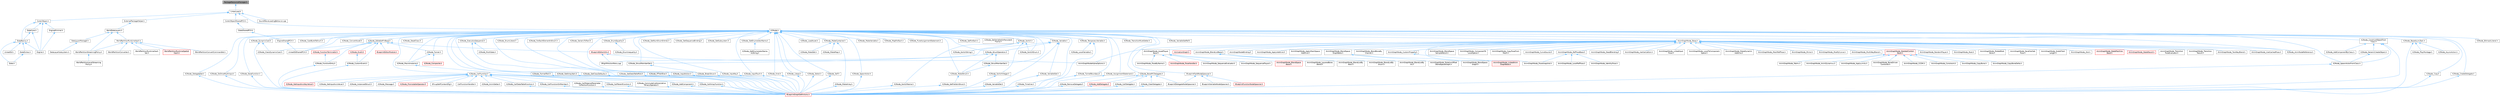 digraph "PackageResourceManager.h"
{
 // INTERACTIVE_SVG=YES
 // LATEX_PDF_SIZE
  bgcolor="transparent";
  edge [fontname=Helvetica,fontsize=10,labelfontname=Helvetica,labelfontsize=10];
  node [fontname=Helvetica,fontsize=10,shape=box,height=0.2,width=0.4];
  Node1 [id="Node000001",label="PackageResourceManager.h",height=0.2,width=0.4,color="gray40", fillcolor="grey60", style="filled", fontcolor="black",tooltip=" "];
  Node1 -> Node2 [id="edge1_Node000001_Node000002",dir="back",color="steelblue1",style="solid",tooltip=" "];
  Node2 [id="Node000002",label="LinkerLoad.h",height=0.2,width=0.4,color="grey40", fillcolor="white", style="filled",URL="$d7/def/LinkerLoad_8h.html",tooltip=" "];
  Node2 -> Node3 [id="edge2_Node000002_Node000003",dir="back",color="steelblue1",style="solid",tooltip=" "];
  Node3 [id="Node000003",label="CoreUObject.h",height=0.2,width=0.4,color="grey40", fillcolor="white", style="filled",URL="$d0/ded/CoreUObject_8h.html",tooltip=" "];
  Node3 -> Node4 [id="edge3_Node000003_Node000004",dir="back",color="steelblue1",style="solid",tooltip=" "];
  Node4 [id="Node000004",label="Engine.h",height=0.2,width=0.4,color="grey40", fillcolor="white", style="filled",URL="$d1/d34/Public_2Engine_8h.html",tooltip=" "];
  Node3 -> Node5 [id="edge4_Node000003_Node000005",dir="back",color="steelblue1",style="solid",tooltip=" "];
  Node5 [id="Node000005",label="EngineMinimal.h",height=0.2,width=0.4,color="grey40", fillcolor="white", style="filled",URL="$d0/d2c/EngineMinimal_8h.html",tooltip=" "];
  Node5 -> Node4 [id="edge5_Node000005_Node000004",dir="back",color="steelblue1",style="solid",tooltip=" "];
  Node3 -> Node6 [id="edge6_Node000003_Node000006",dir="back",color="steelblue1",style="solid",tooltip=" "];
  Node6 [id="Node000006",label="SlateBasics.h",height=0.2,width=0.4,color="grey40", fillcolor="white", style="filled",URL="$da/d2f/SlateBasics_8h.html",tooltip=" "];
  Node6 -> Node4 [id="edge7_Node000006_Node000004",dir="back",color="steelblue1",style="solid",tooltip=" "];
  Node6 -> Node7 [id="edge8_Node000006_Node000007",dir="back",color="steelblue1",style="solid",tooltip=" "];
  Node7 [id="Node000007",label="Slate.h",height=0.2,width=0.4,color="grey40", fillcolor="white", style="filled",URL="$d2/dc0/Slate_8h.html",tooltip=" "];
  Node6 -> Node8 [id="edge9_Node000006_Node000008",dir="back",color="steelblue1",style="solid",tooltip=" "];
  Node8 [id="Node000008",label="SlateExtras.h",height=0.2,width=0.4,color="grey40", fillcolor="white", style="filled",URL="$d8/dec/SlateExtras_8h.html",tooltip=" "];
  Node8 -> Node7 [id="edge10_Node000008_Node000007",dir="back",color="steelblue1",style="solid",tooltip=" "];
  Node6 -> Node9 [id="edge11_Node000006_Node000009",dir="back",color="steelblue1",style="solid",tooltip=" "];
  Node9 [id="Node000009",label="UnrealEd.h",height=0.2,width=0.4,color="grey40", fillcolor="white", style="filled",URL="$d2/d5f/UnrealEd_8h.html",tooltip=" "];
  Node3 -> Node10 [id="edge12_Node000003_Node000010",dir="back",color="steelblue1",style="solid",tooltip=" "];
  Node10 [id="Node000010",label="SlateCore.h",height=0.2,width=0.4,color="grey40", fillcolor="white", style="filled",URL="$dc/d03/SlateCore_8h.html",tooltip=" "];
  Node10 -> Node4 [id="edge13_Node000010_Node000004",dir="back",color="steelblue1",style="solid",tooltip=" "];
  Node10 -> Node6 [id="edge14_Node000010_Node000006",dir="back",color="steelblue1",style="solid",tooltip=" "];
  Node2 -> Node11 [id="edge15_Node000002_Node000011",dir="back",color="steelblue1",style="solid",tooltip=" "];
  Node11 [id="Node000011",label="CoreUObjectSharedPCH.h",height=0.2,width=0.4,color="grey40", fillcolor="white", style="filled",URL="$de/d2f/CoreUObjectSharedPCH_8h.html",tooltip=" "];
  Node11 -> Node12 [id="edge16_Node000011_Node000012",dir="back",color="steelblue1",style="solid",tooltip=" "];
  Node12 [id="Node000012",label="SlateSharedPCH.h",height=0.2,width=0.4,color="grey40", fillcolor="white", style="filled",URL="$d1/dfc/SlateSharedPCH_8h.html",tooltip=" "];
  Node12 -> Node13 [id="edge17_Node000012_Node000013",dir="back",color="steelblue1",style="solid",tooltip=" "];
  Node13 [id="Node000013",label="EngineSharedPCH.h",height=0.2,width=0.4,color="grey40", fillcolor="white", style="filled",URL="$dc/dbb/EngineSharedPCH_8h.html",tooltip=" "];
  Node13 -> Node14 [id="edge18_Node000013_Node000014",dir="back",color="steelblue1",style="solid",tooltip=" "];
  Node14 [id="Node000014",label="UnrealEdSharedPCH.h",height=0.2,width=0.4,color="grey40", fillcolor="white", style="filled",URL="$d1/de6/UnrealEdSharedPCH_8h.html",tooltip=" "];
  Node2 -> Node15 [id="edge19_Node000002_Node000015",dir="back",color="steelblue1",style="solid",tooltip=" "];
  Node15 [id="Node000015",label="ExternalPackageHelper.h",height=0.2,width=0.4,color="grey40", fillcolor="white", style="filled",URL="$d3/d2f/ExternalPackageHelper_8h.html",tooltip=" "];
  Node15 -> Node16 [id="edge20_Node000015_Node000016",dir="back",color="steelblue1",style="solid",tooltip=" "];
  Node16 [id="Node000016",label="WorldDataLayers.h",height=0.2,width=0.4,color="grey40", fillcolor="white", style="filled",URL="$d1/d1d/WorldDataLayers_8h.html",tooltip=" "];
  Node16 -> Node17 [id="edge21_Node000016_Node000017",dir="back",color="steelblue1",style="solid",tooltip=" "];
  Node17 [id="Node000017",label="DataLayerManager.h",height=0.2,width=0.4,color="grey40", fillcolor="white", style="filled",URL="$de/d96/DataLayerManager_8h.html",tooltip=" "];
  Node17 -> Node18 [id="edge22_Node000017_Node000018",dir="back",color="steelblue1",style="solid",tooltip=" "];
  Node18 [id="Node000018",label="DataLayerSubsystem.h",height=0.2,width=0.4,color="grey40", fillcolor="white", style="filled",URL="$d2/d5d/DataLayerSubsystem_8h.html",tooltip=" "];
  Node16 -> Node19 [id="edge23_Node000016_Node000019",dir="back",color="steelblue1",style="solid",tooltip=" "];
  Node19 [id="Node000019",label="WorldPartitionRuntimeHash.h",height=0.2,width=0.4,color="grey40", fillcolor="white", style="filled",URL="$d9/df1/WorldPartitionRuntimeHash_8h.html",tooltip=" "];
  Node19 -> Node20 [id="edge24_Node000019_Node000020",dir="back",color="steelblue1",style="solid",tooltip=" "];
  Node20 [id="Node000020",label="WorldPartitionConvertCommandlet.h",height=0.2,width=0.4,color="grey40", fillcolor="white", style="filled",URL="$db/d15/WorldPartitionConvertCommandlet_8h.html",tooltip=" "];
  Node19 -> Node21 [id="edge25_Node000019_Node000021",dir="back",color="steelblue1",style="solid",tooltip=" "];
  Node21 [id="Node000021",label="WorldPartitionConverter.h",height=0.2,width=0.4,color="grey40", fillcolor="white", style="filled",URL="$dc/df8/WorldPartitionConverter_8h.html",tooltip=" "];
  Node19 -> Node22 [id="edge26_Node000019_Node000022",dir="back",color="steelblue1",style="solid",tooltip=" "];
  Node22 [id="Node000022",label="WorldPartitionRuntimeHash\lSet.h",height=0.2,width=0.4,color="grey40", fillcolor="white", style="filled",URL="$d7/d94/WorldPartitionRuntimeHashSet_8h.html",tooltip=" "];
  Node19 -> Node23 [id="edge27_Node000019_Node000023",dir="back",color="steelblue1",style="solid",tooltip=" "];
  Node23 [id="Node000023",label="WorldPartitionRuntimeSpatial\lHash.h",height=0.2,width=0.4,color="red", fillcolor="#FFF0F0", style="filled",URL="$da/dbe/WorldPartitionRuntimeSpatialHash_8h.html",tooltip=" "];
  Node19 -> Node25 [id="edge28_Node000019_Node000025",dir="back",color="steelblue1",style="solid",tooltip=" "];
  Node25 [id="Node000025",label="WorldPartitionStreamingPolicy.h",height=0.2,width=0.4,color="grey40", fillcolor="white", style="filled",URL="$d8/d37/WorldPartitionStreamingPolicy_8h.html",tooltip=" "];
  Node25 -> Node26 [id="edge29_Node000025_Node000026",dir="back",color="steelblue1",style="solid",tooltip=" "];
  Node26 [id="Node000026",label="WorldPartitionLevelStreaming\lPolicy.h",height=0.2,width=0.4,color="grey40", fillcolor="white", style="filled",URL="$d4/d14/WorldPartitionLevelStreamingPolicy_8h.html",tooltip=" "];
  Node16 -> Node25 [id="edge30_Node000016_Node000025",dir="back",color="steelblue1",style="solid",tooltip=" "];
  Node2 -> Node27 [id="edge31_Node000002_Node000027",dir="back",color="steelblue1",style="solid",tooltip=" "];
  Node27 [id="Node000027",label="K2Node.h",height=0.2,width=0.4,color="grey40", fillcolor="white", style="filled",URL="$d5/d94/K2Node_8h.html",tooltip=" "];
  Node27 -> Node28 [id="edge32_Node000027_Node000028",dir="back",color="steelblue1",style="solid",tooltip=" "];
  Node28 [id="Node000028",label="AnimGraphNode_Base.h",height=0.2,width=0.4,color="grey40", fillcolor="white", style="filled",URL="$d0/dfb/AnimGraphNode__Base_8h.html",tooltip=" "];
  Node28 -> Node29 [id="edge33_Node000028_Node000029",dir="back",color="steelblue1",style="solid",tooltip=" "];
  Node29 [id="Node000029",label="AnimGraphNodeAlphaOptions.h",height=0.2,width=0.4,color="grey40", fillcolor="white", style="filled",URL="$d6/df6/AnimGraphNodeAlphaOptions_8h.html",tooltip=" "];
  Node28 -> Node30 [id="edge34_Node000028_Node000030",dir="back",color="steelblue1",style="solid",tooltip=" "];
  Node30 [id="Node000030",label="AnimGraphNodeBinding.h",height=0.2,width=0.4,color="grey40", fillcolor="white", style="filled",URL="$d6/d3b/AnimGraphNodeBinding_8h.html",tooltip=" "];
  Node28 -> Node31 [id="edge35_Node000028_Node000031",dir="back",color="steelblue1",style="solid",tooltip=" "];
  Node31 [id="Node000031",label="AnimGraphNode_ApplyAdditive.h",height=0.2,width=0.4,color="grey40", fillcolor="white", style="filled",URL="$da/d67/AnimGraphNode__ApplyAdditive_8h.html",tooltip=" "];
  Node28 -> Node32 [id="edge36_Node000028_Node000032",dir="back",color="steelblue1",style="solid",tooltip=" "];
  Node32 [id="Node000032",label="AnimGraphNode_ApplyMeshSpace\lAdditive.h",height=0.2,width=0.4,color="grey40", fillcolor="white", style="filled",URL="$dd/dc4/AnimGraphNode__ApplyMeshSpaceAdditive_8h.html",tooltip=" "];
  Node28 -> Node33 [id="edge37_Node000028_Node000033",dir="back",color="steelblue1",style="solid",tooltip=" "];
  Node33 [id="Node000033",label="AnimGraphNode_AssetPlayer\lBase.h",height=0.2,width=0.4,color="grey40", fillcolor="white", style="filled",URL="$d1/d4f/AnimGraphNode__AssetPlayerBase_8h.html",tooltip=" "];
  Node33 -> Node34 [id="edge38_Node000033_Node000034",dir="back",color="steelblue1",style="solid",tooltip=" "];
  Node34 [id="Node000034",label="AnimGraphNode_BlendSpace\lBase.h",height=0.2,width=0.4,color="red", fillcolor="#FFF0F0", style="filled",URL="$d7/d6d/AnimGraphNode__BlendSpaceBase_8h.html",tooltip=" "];
  Node33 -> Node39 [id="edge39_Node000033_Node000039",dir="back",color="steelblue1",style="solid",tooltip=" "];
  Node39 [id="Node000039",label="AnimGraphNode_PoseByName.h",height=0.2,width=0.4,color="grey40", fillcolor="white", style="filled",URL="$d7/d02/AnimGraphNode__PoseByName_8h.html",tooltip=" "];
  Node33 -> Node40 [id="edge40_Node000033_Node000040",dir="back",color="steelblue1",style="solid",tooltip=" "];
  Node40 [id="Node000040",label="AnimGraphNode_PoseHandler.h",height=0.2,width=0.4,color="red", fillcolor="#FFF0F0", style="filled",URL="$df/dfb/AnimGraphNode__PoseHandler_8h.html",tooltip=" "];
  Node33 -> Node43 [id="edge41_Node000033_Node000043",dir="back",color="steelblue1",style="solid",tooltip=" "];
  Node43 [id="Node000043",label="AnimGraphNode_SequenceEvaluator.h",height=0.2,width=0.4,color="grey40", fillcolor="white", style="filled",URL="$d1/d1c/AnimGraphNode__SequenceEvaluator_8h.html",tooltip=" "];
  Node33 -> Node44 [id="edge42_Node000033_Node000044",dir="back",color="steelblue1",style="solid",tooltip=" "];
  Node44 [id="Node000044",label="AnimGraphNode_SequencePlayer.h",height=0.2,width=0.4,color="grey40", fillcolor="white", style="filled",URL="$d2/d91/AnimGraphNode__SequencePlayer_8h.html",tooltip=" "];
  Node28 -> Node45 [id="edge43_Node000028_Node000045",dir="back",color="steelblue1",style="solid",tooltip=" "];
  Node45 [id="Node000045",label="AnimGraphNode_BlendBoneBy\lChannel.h",height=0.2,width=0.4,color="grey40", fillcolor="white", style="filled",URL="$de/da9/AnimGraphNode__BlendBoneByChannel_8h.html",tooltip=" "];
  Node28 -> Node46 [id="edge44_Node000028_Node000046",dir="back",color="steelblue1",style="solid",tooltip=" "];
  Node46 [id="Node000046",label="AnimGraphNode_BlendListBase.h",height=0.2,width=0.4,color="grey40", fillcolor="white", style="filled",URL="$d7/d20/AnimGraphNode__BlendListBase_8h.html",tooltip=" "];
  Node46 -> Node47 [id="edge45_Node000046_Node000047",dir="back",color="steelblue1",style="solid",tooltip=" "];
  Node47 [id="Node000047",label="AnimGraphNode_BlendListBy\lBool.h",height=0.2,width=0.4,color="grey40", fillcolor="white", style="filled",URL="$d9/d9d/AnimGraphNode__BlendListByBool_8h.html",tooltip=" "];
  Node46 -> Node48 [id="edge46_Node000046_Node000048",dir="back",color="steelblue1",style="solid",tooltip=" "];
  Node48 [id="Node000048",label="AnimGraphNode_BlendListBy\lEnum.h",height=0.2,width=0.4,color="grey40", fillcolor="white", style="filled",URL="$de/d60/AnimGraphNode__BlendListByEnum_8h.html",tooltip=" "];
  Node46 -> Node49 [id="edge47_Node000046_Node000049",dir="back",color="steelblue1",style="solid",tooltip=" "];
  Node49 [id="Node000049",label="AnimGraphNode_BlendListBy\lInt.h",height=0.2,width=0.4,color="grey40", fillcolor="white", style="filled",URL="$dc/df2/AnimGraphNode__BlendListByInt_8h.html",tooltip=" "];
  Node46 -> Node50 [id="edge48_Node000046_Node000050",dir="back",color="steelblue1",style="solid",tooltip=" "];
  Node50 [id="Node000050",label="AnimGraphNode_LayeredBone\lBlend.h",height=0.2,width=0.4,color="grey40", fillcolor="white", style="filled",URL="$d2/d01/AnimGraphNode__LayeredBoneBlend_8h.html",tooltip=" "];
  Node28 -> Node51 [id="edge49_Node000028_Node000051",dir="back",color="steelblue1",style="solid",tooltip=" "];
  Node51 [id="Node000051",label="AnimGraphNode_BlendSpace\lGraphBase.h",height=0.2,width=0.4,color="grey40", fillcolor="white", style="filled",URL="$d6/d44/AnimGraphNode__BlendSpaceGraphBase_8h.html",tooltip=" "];
  Node51 -> Node52 [id="edge50_Node000051_Node000052",dir="back",color="steelblue1",style="solid",tooltip=" "];
  Node52 [id="Node000052",label="AnimGraphNode_BlendSpace\lGraph.h",height=0.2,width=0.4,color="grey40", fillcolor="white", style="filled",URL="$d7/d81/AnimGraphNode__BlendSpaceGraph_8h.html",tooltip=" "];
  Node51 -> Node53 [id="edge51_Node000051_Node000053",dir="back",color="steelblue1",style="solid",tooltip=" "];
  Node53 [id="Node000053",label="AnimGraphNode_RotationOffset\lBlendSpaceGraph.h",height=0.2,width=0.4,color="grey40", fillcolor="white", style="filled",URL="$d0/d4c/AnimGraphNode__RotationOffsetBlendSpaceGraph_8h.html",tooltip=" "];
  Node28 -> Node54 [id="edge52_Node000028_Node000054",dir="back",color="steelblue1",style="solid",tooltip=" "];
  Node54 [id="Node000054",label="AnimGraphNode_BlendSpace\lSampleResult.h",height=0.2,width=0.4,color="grey40", fillcolor="white", style="filled",URL="$de/df8/AnimGraphNode__BlendSpaceSampleResult_8h.html",tooltip=" "];
  Node28 -> Node55 [id="edge53_Node000028_Node000055",dir="back",color="steelblue1",style="solid",tooltip=" "];
  Node55 [id="Node000055",label="AnimGraphNode_ComponentTo\lLocalSpace.h",height=0.2,width=0.4,color="grey40", fillcolor="white", style="filled",URL="$d1/d3f/AnimGraphNode__ComponentToLocalSpace_8h.html",tooltip=" "];
  Node28 -> Node56 [id="edge54_Node000028_Node000056",dir="back",color="steelblue1",style="solid",tooltip=" "];
  Node56 [id="Node000056",label="AnimGraphNode_CopyPoseFrom\lMesh.h",height=0.2,width=0.4,color="grey40", fillcolor="white", style="filled",URL="$d6/d71/AnimGraphNode__CopyPoseFromMesh_8h.html",tooltip=" "];
  Node28 -> Node57 [id="edge55_Node000028_Node000057",dir="back",color="steelblue1",style="solid",tooltip=" "];
  Node57 [id="Node000057",label="AnimGraphNode_CurveSource.h",height=0.2,width=0.4,color="grey40", fillcolor="white", style="filled",URL="$dc/de5/AnimGraphNode__CurveSource_8h.html",tooltip=" "];
  Node28 -> Node58 [id="edge56_Node000028_Node000058",dir="back",color="steelblue1",style="solid",tooltip=" "];
  Node58 [id="Node000058",label="AnimGraphNode_CustomProperty.h",height=0.2,width=0.4,color="grey40", fillcolor="white", style="filled",URL="$d8/d3f/AnimGraphNode__CustomProperty_8h.html",tooltip=" "];
  Node58 -> Node59 [id="edge57_Node000058_Node000059",dir="back",color="steelblue1",style="solid",tooltip=" "];
  Node59 [id="Node000059",label="AnimGraphNode_LinkedAnim\lGraphBase.h",height=0.2,width=0.4,color="red", fillcolor="#FFF0F0", style="filled",URL="$d5/de1/AnimGraphNode__LinkedAnimGraphBase_8h.html",tooltip=" "];
  Node28 -> Node62 [id="edge58_Node000028_Node000062",dir="back",color="steelblue1",style="solid",tooltip=" "];
  Node62 [id="Node000062",label="AnimGraphNode_DeadBlending.h",height=0.2,width=0.4,color="grey40", fillcolor="white", style="filled",URL="$d8/d73/AnimGraphNode__DeadBlending_8h.html",tooltip=" "];
  Node28 -> Node63 [id="edge59_Node000028_Node000063",dir="back",color="steelblue1",style="solid",tooltip=" "];
  Node63 [id="Node000063",label="AnimGraphNode_Inertialization.h",height=0.2,width=0.4,color="grey40", fillcolor="white", style="filled",URL="$d7/d66/AnimGraphNode__Inertialization_8h.html",tooltip=" "];
  Node28 -> Node64 [id="edge60_Node000028_Node000064",dir="back",color="steelblue1",style="solid",tooltip=" "];
  Node64 [id="Node000064",label="AnimGraphNode_LinkedInput\lPose.h",height=0.2,width=0.4,color="grey40", fillcolor="white", style="filled",URL="$d7/d8c/AnimGraphNode__LinkedInputPose_8h.html",tooltip=" "];
  Node28 -> Node65 [id="edge61_Node000028_Node000065",dir="back",color="steelblue1",style="solid",tooltip=" "];
  Node65 [id="Node000065",label="AnimGraphNode_LocalToComponent\lSpace.h",height=0.2,width=0.4,color="grey40", fillcolor="white", style="filled",URL="$d6/d01/AnimGraphNode__LocalToComponentSpace_8h.html",tooltip=" "];
  Node28 -> Node66 [id="edge62_Node000028_Node000066",dir="back",color="steelblue1",style="solid",tooltip=" "];
  Node66 [id="Node000066",label="AnimGraphNode_MakeDynamic\lAdditive.h",height=0.2,width=0.4,color="grey40", fillcolor="white", style="filled",URL="$d4/dc9/AnimGraphNode__MakeDynamicAdditive_8h.html",tooltip=" "];
  Node28 -> Node67 [id="edge63_Node000028_Node000067",dir="back",color="steelblue1",style="solid",tooltip=" "];
  Node67 [id="Node000067",label="AnimGraphNode_MeshRefPose.h",height=0.2,width=0.4,color="grey40", fillcolor="white", style="filled",URL="$d3/d58/AnimGraphNode__MeshRefPose_8h.html",tooltip=" "];
  Node28 -> Node68 [id="edge64_Node000028_Node000068",dir="back",color="steelblue1",style="solid",tooltip=" "];
  Node68 [id="Node000068",label="AnimGraphNode_Mirror.h",height=0.2,width=0.4,color="grey40", fillcolor="white", style="filled",URL="$de/d96/AnimGraphNode__Mirror_8h.html",tooltip=" "];
  Node28 -> Node69 [id="edge65_Node000028_Node000069",dir="back",color="steelblue1",style="solid",tooltip=" "];
  Node69 [id="Node000069",label="AnimGraphNode_ModifyCurve.h",height=0.2,width=0.4,color="grey40", fillcolor="white", style="filled",URL="$d5/d09/AnimGraphNode__ModifyCurve_8h.html",tooltip=" "];
  Node28 -> Node70 [id="edge66_Node000028_Node000070",dir="back",color="steelblue1",style="solid",tooltip=" "];
  Node70 [id="Node000070",label="AnimGraphNode_MultiWayBlend.h",height=0.2,width=0.4,color="grey40", fillcolor="white", style="filled",URL="$dd/dcb/AnimGraphNode__MultiWayBlend_8h.html",tooltip=" "];
  Node28 -> Node71 [id="edge67_Node000028_Node000071",dir="back",color="steelblue1",style="solid",tooltip=" "];
  Node71 [id="Node000071",label="AnimGraphNode_PoseSnapshot.h",height=0.2,width=0.4,color="grey40", fillcolor="white", style="filled",URL="$d1/d92/AnimGraphNode__PoseSnapshot_8h.html",tooltip=" "];
  Node28 -> Node72 [id="edge68_Node000028_Node000072",dir="back",color="steelblue1",style="solid",tooltip=" "];
  Node72 [id="Node000072",label="AnimGraphNode_RandomPlayer.h",height=0.2,width=0.4,color="grey40", fillcolor="white", style="filled",URL="$dc/d48/AnimGraphNode__RandomPlayer_8h.html",tooltip=" "];
  Node28 -> Node73 [id="edge69_Node000028_Node000073",dir="back",color="steelblue1",style="solid",tooltip=" "];
  Node73 [id="Node000073",label="AnimGraphNode_RefPoseBase.h",height=0.2,width=0.4,color="grey40", fillcolor="white", style="filled",URL="$d8/d34/AnimGraphNode__RefPoseBase_8h.html",tooltip=" "];
  Node73 -> Node74 [id="edge70_Node000073_Node000074",dir="back",color="steelblue1",style="solid",tooltip=" "];
  Node74 [id="Node000074",label="AnimGraphNode_IdentityPose.h",height=0.2,width=0.4,color="grey40", fillcolor="white", style="filled",URL="$d8/dac/AnimGraphNode__IdentityPose_8h.html",tooltip=" "];
  Node73 -> Node75 [id="edge71_Node000073_Node000075",dir="back",color="steelblue1",style="solid",tooltip=" "];
  Node75 [id="Node000075",label="AnimGraphNode_LocalRefPose.h",height=0.2,width=0.4,color="grey40", fillcolor="white", style="filled",URL="$df/d6f/AnimGraphNode__LocalRefPose_8h.html",tooltip=" "];
  Node73 -> Node71 [id="edge72_Node000073_Node000071",dir="back",color="steelblue1",style="solid",tooltip=" "];
  Node28 -> Node76 [id="edge73_Node000028_Node000076",dir="back",color="steelblue1",style="solid",tooltip=" "];
  Node76 [id="Node000076",label="AnimGraphNode_Root.h",height=0.2,width=0.4,color="grey40", fillcolor="white", style="filled",URL="$d2/d39/AnimGraphNode__Root_8h.html",tooltip=" "];
  Node28 -> Node77 [id="edge74_Node000028_Node000077",dir="back",color="steelblue1",style="solid",tooltip=" "];
  Node77 [id="Node000077",label="AnimGraphNode_RotateRoot\lBone.h",height=0.2,width=0.4,color="grey40", fillcolor="white", style="filled",URL="$d4/de0/AnimGraphNode__RotateRootBone_8h.html",tooltip=" "];
  Node28 -> Node78 [id="edge75_Node000028_Node000078",dir="back",color="steelblue1",style="solid",tooltip=" "];
  Node78 [id="Node000078",label="AnimGraphNode_SaveCached\lPose.h",height=0.2,width=0.4,color="grey40", fillcolor="white", style="filled",URL="$df/d5e/AnimGraphNode__SaveCachedPose_8h.html",tooltip=" "];
  Node28 -> Node79 [id="edge76_Node000028_Node000079",dir="back",color="steelblue1",style="solid",tooltip=" "];
  Node79 [id="Node000079",label="AnimGraphNode_ScaleChain\lLength.h",height=0.2,width=0.4,color="grey40", fillcolor="white", style="filled",URL="$d9/df8/AnimGraphNode__ScaleChainLength_8h.html",tooltip=" "];
  Node28 -> Node80 [id="edge77_Node000028_Node000080",dir="back",color="steelblue1",style="solid",tooltip=" "];
  Node80 [id="Node000080",label="AnimGraphNode_SkeletalControl\lBase.h",height=0.2,width=0.4,color="red", fillcolor="#FFF0F0", style="filled",URL="$d9/dff/AnimGraphNode__SkeletalControlBase_8h.html",tooltip=" "];
  Node80 -> Node81 [id="edge78_Node000080_Node000081",dir="back",color="steelblue1",style="solid",tooltip=" "];
  Node81 [id="Node000081",label="AnimGraphNode_AnimDynamics.h",height=0.2,width=0.4,color="grey40", fillcolor="white", style="filled",URL="$da/dc2/AnimGraphNode__AnimDynamics_8h.html",tooltip=" "];
  Node80 -> Node82 [id="edge79_Node000080_Node000082",dir="back",color="steelblue1",style="solid",tooltip=" "];
  Node82 [id="Node000082",label="AnimGraphNode_ApplyLimits.h",height=0.2,width=0.4,color="grey40", fillcolor="white", style="filled",URL="$dc/d36/AnimGraphNode__ApplyLimits_8h.html",tooltip=" "];
  Node80 -> Node83 [id="edge80_Node000080_Node000083",dir="back",color="steelblue1",style="solid",tooltip=" "];
  Node83 [id="Node000083",label="AnimGraphNode_BoneDriven\lController.h",height=0.2,width=0.4,color="grey40", fillcolor="white", style="filled",URL="$df/df3/AnimGraphNode__BoneDrivenController_8h.html",tooltip=" "];
  Node80 -> Node84 [id="edge81_Node000080_Node000084",dir="back",color="steelblue1",style="solid",tooltip=" "];
  Node84 [id="Node000084",label="AnimGraphNode_CCDIK.h",height=0.2,width=0.4,color="grey40", fillcolor="white", style="filled",URL="$df/d0d/AnimGraphNode__CCDIK_8h.html",tooltip=" "];
  Node80 -> Node85 [id="edge82_Node000080_Node000085",dir="back",color="steelblue1",style="solid",tooltip=" "];
  Node85 [id="Node000085",label="AnimGraphNode_Constraint.h",height=0.2,width=0.4,color="grey40", fillcolor="white", style="filled",URL="$d2/d98/AnimGraphNode__Constraint_8h.html",tooltip=" "];
  Node80 -> Node86 [id="edge83_Node000080_Node000086",dir="back",color="steelblue1",style="solid",tooltip=" "];
  Node86 [id="Node000086",label="AnimGraphNode_CopyBone.h",height=0.2,width=0.4,color="grey40", fillcolor="white", style="filled",URL="$dc/de6/AnimGraphNode__CopyBone_8h.html",tooltip=" "];
  Node80 -> Node87 [id="edge84_Node000080_Node000087",dir="back",color="steelblue1",style="solid",tooltip=" "];
  Node87 [id="Node000087",label="AnimGraphNode_CopyBoneDelta.h",height=0.2,width=0.4,color="grey40", fillcolor="white", style="filled",URL="$d8/d60/AnimGraphNode__CopyBoneDelta_8h.html",tooltip=" "];
  Node80 -> Node88 [id="edge85_Node000080_Node000088",dir="back",color="steelblue1",style="solid",tooltip=" "];
  Node88 [id="Node000088",label="AnimGraphNode_Fabrik.h",height=0.2,width=0.4,color="grey40", fillcolor="white", style="filled",URL="$d6/d79/AnimGraphNode__Fabrik_8h.html",tooltip=" "];
  Node28 -> Node105 [id="edge86_Node000028_Node000105",dir="back",color="steelblue1",style="solid",tooltip=" "];
  Node105 [id="Node000105",label="AnimGraphNode_Slot.h",height=0.2,width=0.4,color="grey40", fillcolor="white", style="filled",URL="$df/d63/AnimGraphNode__Slot_8h.html",tooltip=" "];
  Node28 -> Node106 [id="edge87_Node000028_Node000106",dir="back",color="steelblue1",style="solid",tooltip=" "];
  Node106 [id="Node000106",label="AnimGraphNode_StateMachine\lBase.h",height=0.2,width=0.4,color="red", fillcolor="#FFF0F0", style="filled",URL="$dc/d11/AnimGraphNode__StateMachineBase_8h.html",tooltip=" "];
  Node28 -> Node108 [id="edge88_Node000028_Node000108",dir="back",color="steelblue1",style="solid",tooltip=" "];
  Node108 [id="Node000108",label="AnimGraphNode_StateResult.h",height=0.2,width=0.4,color="red", fillcolor="#FFF0F0", style="filled",URL="$d3/d7e/AnimGraphNode__StateResult_8h.html",tooltip=" "];
  Node28 -> Node110 [id="edge89_Node000028_Node000110",dir="back",color="steelblue1",style="solid",tooltip=" "];
  Node110 [id="Node000110",label="AnimGraphNode_Transition\lPoseEvaluator.h",height=0.2,width=0.4,color="grey40", fillcolor="white", style="filled",URL="$d8/dec/AnimGraphNode__TransitionPoseEvaluator_8h.html",tooltip=" "];
  Node28 -> Node111 [id="edge90_Node000028_Node000111",dir="back",color="steelblue1",style="solid",tooltip=" "];
  Node111 [id="Node000111",label="AnimGraphNode_Transition\lResult.h",height=0.2,width=0.4,color="grey40", fillcolor="white", style="filled",URL="$d7/d74/AnimGraphNode__TransitionResult_8h.html",tooltip=" "];
  Node28 -> Node112 [id="edge91_Node000028_Node000112",dir="back",color="steelblue1",style="solid",tooltip=" "];
  Node112 [id="Node000112",label="AnimGraphNode_TwoWayBlend.h",height=0.2,width=0.4,color="grey40", fillcolor="white", style="filled",URL="$d0/df0/AnimGraphNode__TwoWayBlend_8h.html",tooltip=" "];
  Node28 -> Node113 [id="edge92_Node000028_Node000113",dir="back",color="steelblue1",style="solid",tooltip=" "];
  Node113 [id="Node000113",label="AnimGraphNode_UseCachedPose.h",height=0.2,width=0.4,color="grey40", fillcolor="white", style="filled",URL="$d8/d30/AnimGraphNode__UseCachedPose_8h.html",tooltip=" "];
  Node28 -> Node114 [id="edge93_Node000028_Node000114",dir="back",color="steelblue1",style="solid",tooltip=" "];
  Node114 [id="Node000114",label="AnimationGraph.h",height=0.2,width=0.4,color="red", fillcolor="#FFF0F0", style="filled",URL="$df/d2e/AnimationGraph_8h.html",tooltip=" "];
  Node28 -> Node119 [id="edge94_Node000028_Node000119",dir="back",color="steelblue1",style="solid",tooltip=" "];
  Node119 [id="Node000119",label="K2Node_AnimNodeReference.h",height=0.2,width=0.4,color="grey40", fillcolor="white", style="filled",URL="$d2/d81/K2Node__AnimNodeReference_8h.html",tooltip=" "];
  Node27 -> Node120 [id="edge95_Node000027_Node000120",dir="back",color="steelblue1",style="solid",tooltip=" "];
  Node120 [id="Node000120",label="BlueprintFieldNodeSpawner.h",height=0.2,width=0.4,color="grey40", fillcolor="white", style="filled",URL="$da/d70/BlueprintFieldNodeSpawner_8h.html",tooltip=" "];
  Node120 -> Node121 [id="edge96_Node000120_Node000121",dir="back",color="steelblue1",style="solid",tooltip=" "];
  Node121 [id="Node000121",label="BlueprintDelegateNodeSpawner.h",height=0.2,width=0.4,color="grey40", fillcolor="white", style="filled",URL="$dc/d16/BlueprintDelegateNodeSpawner_8h.html",tooltip=" "];
  Node120 -> Node122 [id="edge97_Node000120_Node000122",dir="back",color="steelblue1",style="solid",tooltip=" "];
  Node122 [id="Node000122",label="BlueprintFunctionNodeSpawner.h",height=0.2,width=0.4,color="red", fillcolor="#FFF0F0", style="filled",URL="$d0/d59/BlueprintFunctionNodeSpawner_8h.html",tooltip=" "];
  Node120 -> Node124 [id="edge98_Node000120_Node000124",dir="back",color="steelblue1",style="solid",tooltip=" "];
  Node124 [id="Node000124",label="BlueprintVariableNodeSpawner.h",height=0.2,width=0.4,color="grey40", fillcolor="white", style="filled",URL="$db/dba/BlueprintVariableNodeSpawner_8h.html",tooltip=" "];
  Node27 -> Node119 [id="edge99_Node000027_Node000119",dir="back",color="steelblue1",style="solid",tooltip=" "];
  Node27 -> Node125 [id="edge100_Node000027_Node000125",dir="back",color="steelblue1",style="solid",tooltip=" "];
  Node125 [id="Node000125",label="K2Node_AssignmentStatement.h",height=0.2,width=0.4,color="grey40", fillcolor="white", style="filled",URL="$d1/d32/K2Node__AssignmentStatement_8h.html",tooltip=" "];
  Node125 -> Node126 [id="edge101_Node000125_Node000126",dir="back",color="steelblue1",style="solid",tooltip=" "];
  Node126 [id="Node000126",label="BlueprintGraphDefinitions.h",height=0.2,width=0.4,color="red", fillcolor="#FFF0F0", style="filled",URL="$d7/d5e/BlueprintGraphDefinitions_8h.html",tooltip=" "];
  Node27 -> Node128 [id="edge102_Node000027_Node000128",dir="back",color="steelblue1",style="solid",tooltip=" "];
  Node128 [id="Node000128",label="K2Node_BaseAsyncTask.h",height=0.2,width=0.4,color="grey40", fillcolor="white", style="filled",URL="$d5/db7/K2Node__BaseAsyncTask_8h.html",tooltip=" "];
  Node128 -> Node126 [id="edge103_Node000128_Node000126",dir="back",color="steelblue1",style="solid",tooltip=" "];
  Node128 -> Node129 [id="edge104_Node000128_Node000129",dir="back",color="steelblue1",style="solid",tooltip=" "];
  Node129 [id="Node000129",label="K2Node_AsyncAction.h",height=0.2,width=0.4,color="grey40", fillcolor="white", style="filled",URL="$df/d26/K2Node__AsyncAction_8h.html",tooltip=" "];
  Node128 -> Node130 [id="edge105_Node000128_Node000130",dir="back",color="steelblue1",style="solid",tooltip=" "];
  Node130 [id="Node000130",label="K2Node_PlayMontage.h",height=0.2,width=0.4,color="grey40", fillcolor="white", style="filled",URL="$d6/d6a/K2Node__PlayMontage_8h.html",tooltip=" "];
  Node27 -> Node131 [id="edge106_Node000027_Node000131",dir="back",color="steelblue1",style="solid",tooltip=" "];
  Node131 [id="Node000131",label="K2Node_BaseMCDelegate.h",height=0.2,width=0.4,color="grey40", fillcolor="white", style="filled",URL="$dd/d9b/K2Node__BaseMCDelegate_8h.html",tooltip=" "];
  Node131 -> Node121 [id="edge107_Node000131_Node000121",dir="back",color="steelblue1",style="solid",tooltip=" "];
  Node131 -> Node132 [id="edge108_Node000131_Node000132",dir="back",color="steelblue1",style="solid",tooltip=" "];
  Node132 [id="Node000132",label="K2Node_AddDelegate.h",height=0.2,width=0.4,color="red", fillcolor="#FFF0F0", style="filled",URL="$d5/dc7/K2Node__AddDelegate_8h.html",tooltip=" "];
  Node132 -> Node126 [id="edge109_Node000132_Node000126",dir="back",color="steelblue1",style="solid",tooltip=" "];
  Node131 -> Node134 [id="edge110_Node000131_Node000134",dir="back",color="steelblue1",style="solid",tooltip=" "];
  Node134 [id="Node000134",label="K2Node_CallDelegate.h",height=0.2,width=0.4,color="grey40", fillcolor="white", style="filled",URL="$db/de6/K2Node__CallDelegate_8h.html",tooltip=" "];
  Node134 -> Node126 [id="edge111_Node000134_Node000126",dir="back",color="steelblue1",style="solid",tooltip=" "];
  Node131 -> Node135 [id="edge112_Node000131_Node000135",dir="back",color="steelblue1",style="solid",tooltip=" "];
  Node135 [id="Node000135",label="K2Node_ClearDelegate.h",height=0.2,width=0.4,color="grey40", fillcolor="white", style="filled",URL="$dd/d78/K2Node__ClearDelegate_8h.html",tooltip=" "];
  Node135 -> Node126 [id="edge113_Node000135_Node000126",dir="back",color="steelblue1",style="solid",tooltip=" "];
  Node131 -> Node136 [id="edge114_Node000131_Node000136",dir="back",color="steelblue1",style="solid",tooltip=" "];
  Node136 [id="Node000136",label="K2Node_RemoveDelegate.h",height=0.2,width=0.4,color="grey40", fillcolor="white", style="filled",URL="$dd/d54/K2Node__RemoveDelegate_8h.html",tooltip=" "];
  Node136 -> Node126 [id="edge115_Node000136_Node000126",dir="back",color="steelblue1",style="solid",tooltip=" "];
  Node27 -> Node137 [id="edge116_Node000027_Node000137",dir="back",color="steelblue1",style="solid",tooltip=" "];
  Node137 [id="Node000137",label="K2Node_BitmaskLiteral.h",height=0.2,width=0.4,color="grey40", fillcolor="white", style="filled",URL="$dc/de6/K2Node__BitmaskLiteral_8h.html",tooltip=" "];
  Node27 -> Node138 [id="edge117_Node000027_Node000138",dir="back",color="steelblue1",style="solid",tooltip=" "];
  Node138 [id="Node000138",label="K2Node_BreakStruct.h",height=0.2,width=0.4,color="grey40", fillcolor="white", style="filled",URL="$df/d93/K2Node__BreakStruct_8h.html",tooltip=" "];
  Node138 -> Node126 [id="edge118_Node000138_Node000126",dir="back",color="steelblue1",style="solid",tooltip=" "];
  Node27 -> Node139 [id="edge119_Node000027_Node000139",dir="back",color="steelblue1",style="solid",tooltip=" "];
  Node139 [id="Node000139",label="K2Node_CallFunction.h",height=0.2,width=0.4,color="grey40", fillcolor="white", style="filled",URL="$d5/d5f/K2Node__CallFunction_8h.html",tooltip=" "];
  Node139 -> Node140 [id="edge120_Node000139_Node000140",dir="back",color="steelblue1",style="solid",tooltip=" "];
  Node140 [id="Node000140",label="CallFunctionHandler.h",height=0.2,width=0.4,color="grey40", fillcolor="white", style="filled",URL="$d3/d6d/CallFunctionHandler_8h.html",tooltip=" "];
  Node139 -> Node141 [id="edge121_Node000139_Node000141",dir="back",color="steelblue1",style="solid",tooltip=" "];
  Node141 [id="Node000141",label="K2Node_AddComponent.h",height=0.2,width=0.4,color="grey40", fillcolor="white", style="filled",URL="$d9/dc9/K2Node__AddComponent_8h.html",tooltip=" "];
  Node141 -> Node126 [id="edge122_Node000141_Node000126",dir="back",color="steelblue1",style="solid",tooltip=" "];
  Node139 -> Node142 [id="edge123_Node000139_Node000142",dir="back",color="steelblue1",style="solid",tooltip=" "];
  Node142 [id="Node000142",label="K2Node_AnimGetter.h",height=0.2,width=0.4,color="grey40", fillcolor="white", style="filled",URL="$dc/d9a/K2Node__AnimGetter_8h.html",tooltip=" "];
  Node139 -> Node143 [id="edge124_Node000139_Node000143",dir="back",color="steelblue1",style="solid",tooltip=" "];
  Node143 [id="Node000143",label="K2Node_CallArrayFunction.h",height=0.2,width=0.4,color="grey40", fillcolor="white", style="filled",URL="$d7/d2f/K2Node__CallArrayFunction_8h.html",tooltip=" "];
  Node143 -> Node126 [id="edge125_Node000143_Node000126",dir="back",color="steelblue1",style="solid",tooltip=" "];
  Node139 -> Node144 [id="edge126_Node000139_Node000144",dir="back",color="steelblue1",style="solid",tooltip=" "];
  Node144 [id="Node000144",label="K2Node_CallDataTableFunction.h",height=0.2,width=0.4,color="grey40", fillcolor="white", style="filled",URL="$df/dc4/K2Node__CallDataTableFunction_8h.html",tooltip=" "];
  Node144 -> Node126 [id="edge127_Node000144_Node000126",dir="back",color="steelblue1",style="solid",tooltip=" "];
  Node139 -> Node145 [id="edge128_Node000139_Node000145",dir="back",color="steelblue1",style="solid",tooltip=" "];
  Node145 [id="Node000145",label="K2Node_CallFunctionOnMember.h",height=0.2,width=0.4,color="grey40", fillcolor="white", style="filled",URL="$d8/d2f/K2Node__CallFunctionOnMember_8h.html",tooltip=" "];
  Node145 -> Node126 [id="edge129_Node000145_Node000126",dir="back",color="steelblue1",style="solid",tooltip=" "];
  Node139 -> Node146 [id="edge130_Node000139_Node000146",dir="back",color="steelblue1",style="solid",tooltip=" "];
  Node146 [id="Node000146",label="K2Node_CallMaterialParameter\lCollectionFunction.h",height=0.2,width=0.4,color="grey40", fillcolor="white", style="filled",URL="$d5/dd2/K2Node__CallMaterialParameterCollectionFunction_8h.html",tooltip=" "];
  Node146 -> Node126 [id="edge131_Node000146_Node000126",dir="back",color="steelblue1",style="solid",tooltip=" "];
  Node139 -> Node147 [id="edge132_Node000139_Node000147",dir="back",color="steelblue1",style="solid",tooltip=" "];
  Node147 [id="Node000147",label="K2Node_CallParentFunction.h",height=0.2,width=0.4,color="grey40", fillcolor="white", style="filled",URL="$df/d77/K2Node__CallParentFunction_8h.html",tooltip=" "];
  Node147 -> Node126 [id="edge133_Node000147_Node000126",dir="back",color="steelblue1",style="solid",tooltip=" "];
  Node139 -> Node148 [id="edge134_Node000139_Node000148",dir="back",color="steelblue1",style="solid",tooltip=" "];
  Node148 [id="Node000148",label="K2Node_CommutativeAssociative\lBinaryOperator.h",height=0.2,width=0.4,color="grey40", fillcolor="white", style="filled",URL="$da/d85/K2Node__CommutativeAssociativeBinaryOperator_8h.html",tooltip=" "];
  Node148 -> Node126 [id="edge135_Node000148_Node000126",dir="back",color="steelblue1",style="solid",tooltip=" "];
  Node139 -> Node149 [id="edge136_Node000139_Node000149",dir="back",color="steelblue1",style="solid",tooltip=" "];
  Node149 [id="Node000149",label="K2Node_GetInputAxisKeyValue.h",height=0.2,width=0.4,color="red", fillcolor="#FFF0F0", style="filled",URL="$d3/d5c/K2Node__GetInputAxisKeyValue_8h.html",tooltip=" "];
  Node139 -> Node151 [id="edge137_Node000139_Node000151",dir="back",color="steelblue1",style="solid",tooltip=" "];
  Node151 [id="Node000151",label="K2Node_GetInputAxisValue.h",height=0.2,width=0.4,color="grey40", fillcolor="white", style="filled",URL="$db/d9b/K2Node__GetInputAxisValue_8h.html",tooltip=" "];
  Node139 -> Node152 [id="edge138_Node000139_Node000152",dir="back",color="steelblue1",style="solid",tooltip=" "];
  Node152 [id="Node000152",label="K2Node_InstancedStruct.h",height=0.2,width=0.4,color="grey40", fillcolor="white", style="filled",URL="$dd/d8a/K2Node__InstancedStruct_8h.html",tooltip=" "];
  Node139 -> Node153 [id="edge139_Node000139_Node000153",dir="back",color="steelblue1",style="solid",tooltip=" "];
  Node153 [id="Node000153",label="K2Node_Message.h",height=0.2,width=0.4,color="grey40", fillcolor="white", style="filled",URL="$d3/deb/K2Node__Message_8h.html",tooltip=" "];
  Node139 -> Node154 [id="edge140_Node000139_Node000154",dir="back",color="steelblue1",style="solid",tooltip=" "];
  Node154 [id="Node000154",label="K2Node_PromotableOperator.h",height=0.2,width=0.4,color="red", fillcolor="#FFF0F0", style="filled",URL="$db/d96/K2Node__PromotableOperator_8h.html",tooltip=" "];
  Node139 -> Node156 [id="edge141_Node000139_Node000156",dir="back",color="steelblue1",style="solid",tooltip=" "];
  Node156 [id="Node000156",label="SFixupSelfContextDlg.h",height=0.2,width=0.4,color="grey40", fillcolor="white", style="filled",URL="$d5/da4/SFixupSelfContextDlg_8h.html",tooltip=" "];
  Node27 -> Node157 [id="edge142_Node000027_Node000157",dir="back",color="steelblue1",style="solid",tooltip=" "];
  Node157 [id="Node000157",label="K2Node_CastByteToEnum.h",height=0.2,width=0.4,color="grey40", fillcolor="white", style="filled",URL="$d7/dcf/K2Node__CastByteToEnum_8h.html",tooltip=" "];
  Node27 -> Node158 [id="edge143_Node000027_Node000158",dir="back",color="steelblue1",style="solid",tooltip=" "];
  Node158 [id="Node000158",label="K2Node_ClassDynamicCast.h",height=0.2,width=0.4,color="grey40", fillcolor="white", style="filled",URL="$d1/d23/K2Node__ClassDynamicCast_8h.html",tooltip=" "];
  Node27 -> Node159 [id="edge144_Node000027_Node000159",dir="back",color="steelblue1",style="solid",tooltip=" "];
  Node159 [id="Node000159",label="K2Node_ConstructObjectFrom\lClass.h",height=0.2,width=0.4,color="grey40", fillcolor="white", style="filled",URL="$d6/de4/K2Node__ConstructObjectFromClass_8h.html",tooltip=" "];
  Node159 -> Node126 [id="edge145_Node000159_Node000126",dir="back",color="steelblue1",style="solid",tooltip=" "];
  Node159 -> Node160 [id="edge146_Node000159_Node000160",dir="back",color="steelblue1",style="solid",tooltip=" "];
  Node160 [id="Node000160",label="K2Node_AddComponentByClass.h",height=0.2,width=0.4,color="grey40", fillcolor="white", style="filled",URL="$df/de1/K2Node__AddComponentByClass_8h.html",tooltip=" "];
  Node159 -> Node161 [id="edge147_Node000159_Node000161",dir="back",color="steelblue1",style="solid",tooltip=" "];
  Node161 [id="Node000161",label="K2Node_GenericCreateObject.h",height=0.2,width=0.4,color="grey40", fillcolor="white", style="filled",URL="$d7/d9f/K2Node__GenericCreateObject_8h.html",tooltip=" "];
  Node161 -> Node162 [id="edge148_Node000161_Node000162",dir="back",color="steelblue1",style="solid",tooltip=" "];
  Node162 [id="Node000162",label="K2Node_SpawnActorFromClass.h",height=0.2,width=0.4,color="grey40", fillcolor="white", style="filled",URL="$dc/d71/K2Node__SpawnActorFromClass_8h.html",tooltip=" "];
  Node162 -> Node126 [id="edge149_Node000162_Node000126",dir="back",color="steelblue1",style="solid",tooltip=" "];
  Node159 -> Node162 [id="edge150_Node000159_Node000162",dir="back",color="steelblue1",style="solid",tooltip=" "];
  Node27 -> Node163 [id="edge151_Node000027_Node000163",dir="back",color="steelblue1",style="solid",tooltip=" "];
  Node163 [id="Node000163",label="K2Node_ConvertAsset.h",height=0.2,width=0.4,color="grey40", fillcolor="white", style="filled",URL="$d0/da7/K2Node__ConvertAsset_8h.html",tooltip=" "];
  Node27 -> Node164 [id="edge152_Node000027_Node000164",dir="back",color="steelblue1",style="solid",tooltip=" "];
  Node164 [id="Node000164",label="K2Node_Copy.h",height=0.2,width=0.4,color="grey40", fillcolor="white", style="filled",URL="$d5/dce/K2Node__Copy_8h.html",tooltip=" "];
  Node164 -> Node126 [id="edge153_Node000164_Node000126",dir="back",color="steelblue1",style="solid",tooltip=" "];
  Node27 -> Node165 [id="edge154_Node000027_Node000165",dir="back",color="steelblue1",style="solid",tooltip=" "];
  Node165 [id="Node000165",label="K2Node_CreateDelegate.h",height=0.2,width=0.4,color="grey40", fillcolor="white", style="filled",URL="$d2/d7e/K2Node__CreateDelegate_8h.html",tooltip=" "];
  Node165 -> Node126 [id="edge155_Node000165_Node000126",dir="back",color="steelblue1",style="solid",tooltip=" "];
  Node27 -> Node166 [id="edge156_Node000027_Node000166",dir="back",color="steelblue1",style="solid",tooltip=" "];
  Node166 [id="Node000166",label="K2Node_DeadClass.h",height=0.2,width=0.4,color="grey40", fillcolor="white", style="filled",URL="$df/d0c/K2Node__DeadClass_8h.html",tooltip=" "];
  Node27 -> Node167 [id="edge157_Node000027_Node000167",dir="back",color="steelblue1",style="solid",tooltip=" "];
  Node167 [id="Node000167",label="K2Node_DelegateSet.h",height=0.2,width=0.4,color="grey40", fillcolor="white", style="filled",URL="$d0/d7b/K2Node__DelegateSet_8h.html",tooltip=" "];
  Node167 -> Node126 [id="edge158_Node000167_Node000126",dir="back",color="steelblue1",style="solid",tooltip=" "];
  Node27 -> Node168 [id="edge159_Node000027_Node000168",dir="back",color="steelblue1",style="solid",tooltip=" "];
  Node168 [id="Node000168",label="K2Node_DoOnceMultiInput.h",height=0.2,width=0.4,color="grey40", fillcolor="white", style="filled",URL="$d8/db3/K2Node__DoOnceMultiInput_8h.html",tooltip=" "];
  Node168 -> Node126 [id="edge160_Node000168_Node000126",dir="back",color="steelblue1",style="solid",tooltip=" "];
  Node27 -> Node169 [id="edge161_Node000027_Node000169",dir="back",color="steelblue1",style="solid",tooltip=" "];
  Node169 [id="Node000169",label="K2Node_DynamicCast.h",height=0.2,width=0.4,color="grey40", fillcolor="white", style="filled",URL="$dc/d1c/K2Node__DynamicCast_8h.html",tooltip=" "];
  Node169 -> Node126 [id="edge162_Node000169_Node000126",dir="back",color="steelblue1",style="solid",tooltip=" "];
  Node169 -> Node158 [id="edge163_Node000169_Node000158",dir="back",color="steelblue1",style="solid",tooltip=" "];
  Node27 -> Node170 [id="edge164_Node000027_Node000170",dir="back",color="steelblue1",style="solid",tooltip=" "];
  Node170 [id="Node000170",label="K2Node_EaseFunction.h",height=0.2,width=0.4,color="grey40", fillcolor="white", style="filled",URL="$d7/db4/K2Node__EaseFunction_8h.html",tooltip=" "];
  Node170 -> Node126 [id="edge165_Node000170_Node000126",dir="back",color="steelblue1",style="solid",tooltip=" "];
  Node27 -> Node171 [id="edge166_Node000027_Node000171",dir="back",color="steelblue1",style="solid",tooltip=" "];
  Node171 [id="Node000171",label="K2Node_EditablePinBase.h",height=0.2,width=0.4,color="grey40", fillcolor="white", style="filled",URL="$dd/d63/K2Node__EditablePinBase_8h.html",tooltip=" "];
  Node171 -> Node172 [id="edge167_Node000171_Node000172",dir="back",color="steelblue1",style="solid",tooltip=" "];
  Node172 [id="Node000172",label="BlueprintEditorModule.h",height=0.2,width=0.4,color="red", fillcolor="#FFF0F0", style="filled",URL="$df/d39/BlueprintEditorModule_8h.html",tooltip=" "];
  Node171 -> Node186 [id="edge168_Node000171_Node000186",dir="back",color="steelblue1",style="solid",tooltip=" "];
  Node186 [id="Node000186",label="BlueprintEditorUtils.h",height=0.2,width=0.4,color="red", fillcolor="#FFF0F0", style="filled",URL="$d7/d3d/BlueprintEditorUtils_8h.html",tooltip=" "];
  Node186 -> Node29 [id="edge169_Node000186_Node000029",dir="back",color="steelblue1",style="solid",tooltip=" "];
  Node186 -> Node188 [id="edge170_Node000186_Node000188",dir="back",color="steelblue1",style="solid",tooltip=" "];
  Node188 [id="Node000188",label="SRigVMActionMenu.cpp",height=0.2,width=0.4,color="grey40", fillcolor="white", style="filled",URL="$dc/d4c/SRigVMActionMenu_8cpp.html",tooltip=" "];
  Node171 -> Node189 [id="edge171_Node000171_Node000189",dir="back",color="steelblue1",style="solid",tooltip=" "];
  Node189 [id="Node000189",label="K2Node_CustomEvent.h",height=0.2,width=0.4,color="grey40", fillcolor="white", style="filled",URL="$d1/d06/K2Node__CustomEvent_8h.html",tooltip=" "];
  Node189 -> Node126 [id="edge172_Node000189_Node000126",dir="back",color="steelblue1",style="solid",tooltip=" "];
  Node171 -> Node190 [id="edge173_Node000171_Node000190",dir="back",color="steelblue1",style="solid",tooltip=" "];
  Node190 [id="Node000190",label="K2Node_Event.h",height=0.2,width=0.4,color="red", fillcolor="#FFF0F0", style="filled",URL="$dd/d9e/K2Node__Event_8h.html",tooltip=" "];
  Node190 -> Node189 [id="edge174_Node000190_Node000189",dir="back",color="steelblue1",style="solid",tooltip=" "];
  Node171 -> Node204 [id="edge175_Node000171_Node000204",dir="back",color="steelblue1",style="solid",tooltip=" "];
  Node204 [id="Node000204",label="K2Node_FunctionEntry.h",height=0.2,width=0.4,color="grey40", fillcolor="white", style="filled",URL="$d8/d11/K2Node__FunctionEntry_8h.html",tooltip=" "];
  Node204 -> Node126 [id="edge176_Node000204_Node000126",dir="back",color="steelblue1",style="solid",tooltip=" "];
  Node171 -> Node205 [id="edge177_Node000171_Node000205",dir="back",color="steelblue1",style="solid",tooltip=" "];
  Node205 [id="Node000205",label="K2Node_FunctionTerminator.h",height=0.2,width=0.4,color="red", fillcolor="#FFF0F0", style="filled",URL="$df/d4a/K2Node__FunctionTerminator_8h.html",tooltip=" "];
  Node205 -> Node204 [id="edge178_Node000205_Node000204",dir="back",color="steelblue1",style="solid",tooltip=" "];
  Node171 -> Node207 [id="edge179_Node000171_Node000207",dir="back",color="steelblue1",style="solid",tooltip=" "];
  Node207 [id="Node000207",label="K2Node_Tunnel.h",height=0.2,width=0.4,color="grey40", fillcolor="white", style="filled",URL="$d2/d04/K2Node__Tunnel_8h.html",tooltip=" "];
  Node207 -> Node208 [id="edge180_Node000207_Node000208",dir="back",color="steelblue1",style="solid",tooltip=" "];
  Node208 [id="Node000208",label="K2Node_Composite.h",height=0.2,width=0.4,color="red", fillcolor="#FFF0F0", style="filled",URL="$d9/d9a/K2Node__Composite_8h.html",tooltip=" "];
  Node207 -> Node210 [id="edge181_Node000207_Node000210",dir="back",color="steelblue1",style="solid",tooltip=" "];
  Node210 [id="Node000210",label="K2Node_MacroInstance.h",height=0.2,width=0.4,color="grey40", fillcolor="white", style="filled",URL="$d1/d45/K2Node__MacroInstance_8h.html",tooltip=" "];
  Node210 -> Node126 [id="edge182_Node000210_Node000126",dir="back",color="steelblue1",style="solid",tooltip=" "];
  Node171 -> Node14 [id="edge183_Node000171_Node000014",dir="back",color="steelblue1",style="solid",tooltip=" "];
  Node27 -> Node211 [id="edge184_Node000027_Node000211",dir="back",color="steelblue1",style="solid",tooltip=" "];
  Node211 [id="Node000211",label="K2Node_EnumEquality.h",height=0.2,width=0.4,color="grey40", fillcolor="white", style="filled",URL="$d4/d88/K2Node__EnumEquality_8h.html",tooltip=" "];
  Node211 -> Node212 [id="edge185_Node000211_Node000212",dir="back",color="steelblue1",style="solid",tooltip=" "];
  Node212 [id="Node000212",label="K2Node_EnumInequality.h",height=0.2,width=0.4,color="grey40", fillcolor="white", style="filled",URL="$d7/d5f/K2Node__EnumInequality_8h.html",tooltip=" "];
  Node27 -> Node213 [id="edge186_Node000027_Node000213",dir="back",color="steelblue1",style="solid",tooltip=" "];
  Node213 [id="Node000213",label="K2Node_EnumLiteral.h",height=0.2,width=0.4,color="grey40", fillcolor="white", style="filled",URL="$d3/d1c/K2Node__EnumLiteral_8h.html",tooltip=" "];
  Node27 -> Node214 [id="edge187_Node000027_Node000214",dir="back",color="steelblue1",style="solid",tooltip=" "];
  Node214 [id="Node000214",label="K2Node_ExecutionSequence.h",height=0.2,width=0.4,color="grey40", fillcolor="white", style="filled",URL="$da/d97/K2Node__ExecutionSequence_8h.html",tooltip=" "];
  Node214 -> Node126 [id="edge188_Node000214_Node000126",dir="back",color="steelblue1",style="solid",tooltip=" "];
  Node214 -> Node215 [id="edge189_Node000214_Node000215",dir="back",color="steelblue1",style="solid",tooltip=" "];
  Node215 [id="Node000215",label="K2Node_MultiGate.h",height=0.2,width=0.4,color="grey40", fillcolor="white", style="filled",URL="$d6/da1/K2Node__MultiGate_8h.html",tooltip=" "];
  Node27 -> Node216 [id="edge190_Node000027_Node000216",dir="back",color="steelblue1",style="solid",tooltip=" "];
  Node216 [id="Node000216",label="K2Node_ForEachElementInEnum.h",height=0.2,width=0.4,color="grey40", fillcolor="white", style="filled",URL="$d2/d15/K2Node__ForEachElementInEnum_8h.html",tooltip=" "];
  Node27 -> Node217 [id="edge191_Node000027_Node000217",dir="back",color="steelblue1",style="solid",tooltip=" "];
  Node217 [id="Node000217",label="K2Node_FormatText.h",height=0.2,width=0.4,color="grey40", fillcolor="white", style="filled",URL="$d0/d94/K2Node__FormatText_8h.html",tooltip=" "];
  Node217 -> Node126 [id="edge192_Node000217_Node000126",dir="back",color="steelblue1",style="solid",tooltip=" "];
  Node27 -> Node218 [id="edge193_Node000027_Node000218",dir="back",color="steelblue1",style="solid",tooltip=" "];
  Node218 [id="Node000218",label="K2Node_GenericToText.h",height=0.2,width=0.4,color="grey40", fillcolor="white", style="filled",URL="$d7/dc1/K2Node__GenericToText_8h.html",tooltip=" "];
  Node27 -> Node219 [id="edge194_Node000027_Node000219",dir="back",color="steelblue1",style="solid",tooltip=" "];
  Node219 [id="Node000219",label="K2Node_GetArrayItem.h",height=0.2,width=0.4,color="grey40", fillcolor="white", style="filled",URL="$df/db6/K2Node__GetArrayItem_8h.html",tooltip=" "];
  Node219 -> Node126 [id="edge195_Node000219_Node000126",dir="back",color="steelblue1",style="solid",tooltip=" "];
  Node27 -> Node220 [id="edge196_Node000027_Node000220",dir="back",color="steelblue1",style="solid",tooltip=" "];
  Node220 [id="Node000220",label="K2Node_GetClassDefaults.h",height=0.2,width=0.4,color="grey40", fillcolor="white", style="filled",URL="$d8/d5e/K2Node__GetClassDefaults_8h.html",tooltip=" "];
  Node220 -> Node126 [id="edge197_Node000220_Node000126",dir="back",color="steelblue1",style="solid",tooltip=" "];
  Node27 -> Node221 [id="edge198_Node000027_Node000221",dir="back",color="steelblue1",style="solid",tooltip=" "];
  Node221 [id="Node000221",label="K2Node_GetDataTableRow.h",height=0.2,width=0.4,color="grey40", fillcolor="white", style="filled",URL="$d5/d7f/K2Node__GetDataTableRow_8h.html",tooltip=" "];
  Node221 -> Node126 [id="edge199_Node000221_Node000126",dir="back",color="steelblue1",style="solid",tooltip=" "];
  Node27 -> Node222 [id="edge200_Node000027_Node000222",dir="back",color="steelblue1",style="solid",tooltip=" "];
  Node222 [id="Node000222",label="K2Node_GetEnumeratorName.h",height=0.2,width=0.4,color="grey40", fillcolor="white", style="filled",URL="$d1/d1f/K2Node__GetEnumeratorName_8h.html",tooltip=" "];
  Node222 -> Node223 [id="edge201_Node000222_Node000223",dir="back",color="steelblue1",style="solid",tooltip=" "];
  Node223 [id="Node000223",label="K2Node_GetEnumeratorName\lAsString.h",height=0.2,width=0.4,color="grey40", fillcolor="white", style="filled",URL="$d8/d77/K2Node__GetEnumeratorNameAsString_8h.html",tooltip=" "];
  Node27 -> Node224 [id="edge202_Node000027_Node000224",dir="back",color="steelblue1",style="solid",tooltip=" "];
  Node224 [id="Node000224",label="K2Node_GetNumEnumEntries.h",height=0.2,width=0.4,color="grey40", fillcolor="white", style="filled",URL="$d6/d60/K2Node__GetNumEnumEntries_8h.html",tooltip=" "];
  Node27 -> Node225 [id="edge203_Node000027_Node000225",dir="back",color="steelblue1",style="solid",tooltip=" "];
  Node225 [id="Node000225",label="K2Node_GetSequenceBinding.h",height=0.2,width=0.4,color="grey40", fillcolor="white", style="filled",URL="$dc/d62/K2Node__GetSequenceBinding_8h.html",tooltip=" "];
  Node27 -> Node226 [id="edge204_Node000027_Node000226",dir="back",color="steelblue1",style="solid",tooltip=" "];
  Node226 [id="Node000226",label="K2Node_GetSubsystem.h",height=0.2,width=0.4,color="grey40", fillcolor="white", style="filled",URL="$d6/d44/K2Node__GetSubsystem_8h.html",tooltip=" "];
  Node27 -> Node227 [id="edge205_Node000027_Node000227",dir="back",color="steelblue1",style="solid",tooltip=" "];
  Node227 [id="Node000227",label="K2Node_IfThenElse.h",height=0.2,width=0.4,color="grey40", fillcolor="white", style="filled",URL="$d7/d43/K2Node__IfThenElse_8h.html",tooltip=" "];
  Node227 -> Node126 [id="edge206_Node000227_Node000126",dir="back",color="steelblue1",style="solid",tooltip=" "];
  Node27 -> Node228 [id="edge207_Node000027_Node000228",dir="back",color="steelblue1",style="solid",tooltip=" "];
  Node228 [id="Node000228",label="K2Node_InputAction.h",height=0.2,width=0.4,color="grey40", fillcolor="white", style="filled",URL="$d7/d16/K2Node__InputAction_8h.html",tooltip=" "];
  Node228 -> Node126 [id="edge208_Node000228_Node000126",dir="back",color="steelblue1",style="solid",tooltip=" "];
  Node27 -> Node229 [id="edge209_Node000027_Node000229",dir="back",color="steelblue1",style="solid",tooltip=" "];
  Node229 [id="Node000229",label="K2Node_InputKey.h",height=0.2,width=0.4,color="grey40", fillcolor="white", style="filled",URL="$d2/dd5/K2Node__InputKey_8h.html",tooltip=" "];
  Node229 -> Node126 [id="edge210_Node000229_Node000126",dir="back",color="steelblue1",style="solid",tooltip=" "];
  Node27 -> Node230 [id="edge211_Node000027_Node000230",dir="back",color="steelblue1",style="solid",tooltip=" "];
  Node230 [id="Node000230",label="K2Node_InputTouch.h",height=0.2,width=0.4,color="grey40", fillcolor="white", style="filled",URL="$d4/d0f/K2Node__InputTouch_8h.html",tooltip=" "];
  Node230 -> Node126 [id="edge212_Node000230_Node000126",dir="back",color="steelblue1",style="solid",tooltip=" "];
  Node27 -> Node231 [id="edge213_Node000027_Node000231",dir="back",color="steelblue1",style="solid",tooltip=" "];
  Node231 [id="Node000231",label="K2Node_Knot.h",height=0.2,width=0.4,color="grey40", fillcolor="white", style="filled",URL="$d2/dfd/K2Node__Knot_8h.html",tooltip=" "];
  Node231 -> Node126 [id="edge214_Node000231_Node000126",dir="back",color="steelblue1",style="solid",tooltip=" "];
  Node27 -> Node232 [id="edge215_Node000027_Node000232",dir="back",color="steelblue1",style="solid",tooltip=" "];
  Node232 [id="Node000232",label="K2Node_Literal.h",height=0.2,width=0.4,color="grey40", fillcolor="white", style="filled",URL="$da/d6c/K2Node__Literal_8h.html",tooltip=" "];
  Node232 -> Node126 [id="edge216_Node000232_Node000126",dir="back",color="steelblue1",style="solid",tooltip=" "];
  Node27 -> Node233 [id="edge217_Node000027_Node000233",dir="back",color="steelblue1",style="solid",tooltip=" "];
  Node233 [id="Node000233",label="K2Node_LoadAsset.h",height=0.2,width=0.4,color="grey40", fillcolor="white", style="filled",URL="$db/d4b/K2Node__LoadAsset_8h.html",tooltip=" "];
  Node27 -> Node210 [id="edge218_Node000027_Node000210",dir="back",color="steelblue1",style="solid",tooltip=" "];
  Node27 -> Node234 [id="edge219_Node000027_Node000234",dir="back",color="steelblue1",style="solid",tooltip=" "];
  Node234 [id="Node000234",label="K2Node_MakeContainer.h",height=0.2,width=0.4,color="grey40", fillcolor="white", style="filled",URL="$d8/de7/K2Node__MakeContainer_8h.html",tooltip=" "];
  Node234 -> Node235 [id="edge220_Node000234_Node000235",dir="back",color="steelblue1",style="solid",tooltip=" "];
  Node235 [id="Node000235",label="K2Node_MakeArray.h",height=0.2,width=0.4,color="grey40", fillcolor="white", style="filled",URL="$d6/d49/K2Node__MakeArray_8h.html",tooltip=" "];
  Node235 -> Node126 [id="edge221_Node000235_Node000126",dir="back",color="steelblue1",style="solid",tooltip=" "];
  Node234 -> Node236 [id="edge222_Node000234_Node000236",dir="back",color="steelblue1",style="solid",tooltip=" "];
  Node236 [id="Node000236",label="K2Node_MakeMap.h",height=0.2,width=0.4,color="grey40", fillcolor="white", style="filled",URL="$d5/d88/K2Node__MakeMap_8h.html",tooltip=" "];
  Node234 -> Node237 [id="edge223_Node000234_Node000237",dir="back",color="steelblue1",style="solid",tooltip=" "];
  Node237 [id="Node000237",label="K2Node_MakeSet.h",height=0.2,width=0.4,color="grey40", fillcolor="white", style="filled",URL="$d3/da8/K2Node__MakeSet_8h.html",tooltip=" "];
  Node27 -> Node238 [id="edge224_Node000027_Node000238",dir="back",color="steelblue1",style="solid",tooltip=" "];
  Node238 [id="Node000238",label="K2Node_MakeStruct.h",height=0.2,width=0.4,color="grey40", fillcolor="white", style="filled",URL="$de/de5/K2Node__MakeStruct_8h.html",tooltip=" "];
  Node238 -> Node239 [id="edge225_Node000238_Node000239",dir="back",color="steelblue1",style="solid",tooltip=" "];
  Node239 [id="Node000239",label="K2Node_SetFieldsInStruct.h",height=0.2,width=0.4,color="grey40", fillcolor="white", style="filled",URL="$d0/d0c/K2Node__SetFieldsInStruct_8h.html",tooltip=" "];
  Node239 -> Node126 [id="edge226_Node000239_Node000126",dir="back",color="steelblue1",style="solid",tooltip=" "];
  Node27 -> Node240 [id="edge227_Node000027_Node000240",dir="back",color="steelblue1",style="solid",tooltip=" "];
  Node240 [id="Node000240",label="K2Node_MakeVariable.h",height=0.2,width=0.4,color="grey40", fillcolor="white", style="filled",URL="$df/df3/K2Node__MakeVariable_8h.html",tooltip=" "];
  Node27 -> Node241 [id="edge228_Node000027_Node000241",dir="back",color="steelblue1",style="solid",tooltip=" "];
  Node241 [id="Node000241",label="K2Node_MapForEach.h",height=0.2,width=0.4,color="grey40", fillcolor="white", style="filled",URL="$da/d7a/K2Node__MapForEach_8h.html",tooltip=" "];
  Node27 -> Node242 [id="edge229_Node000027_Node000242",dir="back",color="steelblue1",style="solid",tooltip=" "];
  Node242 [id="Node000242",label="K2Node_PureAssignmentStatement.h",height=0.2,width=0.4,color="grey40", fillcolor="white", style="filled",URL="$dc/dda/K2Node__PureAssignmentStatement_8h.html",tooltip=" "];
  Node27 -> Node243 [id="edge230_Node000027_Node000243",dir="back",color="steelblue1",style="solid",tooltip=" "];
  Node243 [id="Node000243",label="K2Node_Select.h",height=0.2,width=0.4,color="grey40", fillcolor="white", style="filled",URL="$d2/de5/K2Node__Select_8h.html",tooltip=" "];
  Node243 -> Node126 [id="edge231_Node000243_Node000126",dir="back",color="steelblue1",style="solid",tooltip=" "];
  Node27 -> Node244 [id="edge232_Node000027_Node000244",dir="back",color="steelblue1",style="solid",tooltip=" "];
  Node244 [id="Node000244",label="K2Node_Self.h",height=0.2,width=0.4,color="grey40", fillcolor="white", style="filled",URL="$d3/d27/K2Node__Self_8h.html",tooltip=" "];
  Node244 -> Node126 [id="edge233_Node000244_Node000126",dir="back",color="steelblue1",style="solid",tooltip=" "];
  Node27 -> Node245 [id="edge234_Node000027_Node000245",dir="back",color="steelblue1",style="solid",tooltip=" "];
  Node245 [id="Node000245",label="K2Node_SetForEach.h",height=0.2,width=0.4,color="grey40", fillcolor="white", style="filled",URL="$d7/dbd/K2Node__SetForEach_8h.html",tooltip=" "];
  Node27 -> Node246 [id="edge235_Node000027_Node000246",dir="back",color="steelblue1",style="solid",tooltip=" "];
  Node246 [id="Node000246",label="K2Node_SetVariableOnPersistent\lFrame.h",height=0.2,width=0.4,color="grey40", fillcolor="white", style="filled",URL="$db/de9/K2Node__SetVariableOnPersistentFrame_8h.html",tooltip=" "];
  Node27 -> Node247 [id="edge236_Node000027_Node000247",dir="back",color="steelblue1",style="solid",tooltip=" "];
  Node247 [id="Node000247",label="K2Node_SpawnActor.h",height=0.2,width=0.4,color="grey40", fillcolor="white", style="filled",URL="$df/dd1/K2Node__SpawnActor_8h.html",tooltip=" "];
  Node247 -> Node126 [id="edge237_Node000247_Node000126",dir="back",color="steelblue1",style="solid",tooltip=" "];
  Node27 -> Node162 [id="edge238_Node000027_Node000162",dir="back",color="steelblue1",style="solid",tooltip=" "];
  Node27 -> Node248 [id="edge239_Node000027_Node000248",dir="back",color="steelblue1",style="solid",tooltip=" "];
  Node248 [id="Node000248",label="K2Node_StructMemberGet.h",height=0.2,width=0.4,color="grey40", fillcolor="white", style="filled",URL="$d3/d37/K2Node__StructMemberGet_8h.html",tooltip=" "];
  Node248 -> Node138 [id="edge240_Node000248_Node000138",dir="back",color="steelblue1",style="solid",tooltip=" "];
  Node27 -> Node249 [id="edge241_Node000027_Node000249",dir="back",color="steelblue1",style="solid",tooltip=" "];
  Node249 [id="Node000249",label="K2Node_StructMemberSet.h",height=0.2,width=0.4,color="grey40", fillcolor="white", style="filled",URL="$df/d40/K2Node__StructMemberSet_8h.html",tooltip=" "];
  Node249 -> Node238 [id="edge242_Node000249_Node000238",dir="back",color="steelblue1",style="solid",tooltip=" "];
  Node27 -> Node250 [id="edge243_Node000027_Node000250",dir="back",color="steelblue1",style="solid",tooltip=" "];
  Node250 [id="Node000250",label="K2Node_StructOperation.h",height=0.2,width=0.4,color="grey40", fillcolor="white", style="filled",URL="$d1/d1c/K2Node__StructOperation_8h.html",tooltip=" "];
  Node250 -> Node238 [id="edge244_Node000250_Node000238",dir="back",color="steelblue1",style="solid",tooltip=" "];
  Node250 -> Node248 [id="edge245_Node000250_Node000248",dir="back",color="steelblue1",style="solid",tooltip=" "];
  Node250 -> Node249 [id="edge246_Node000250_Node000249",dir="back",color="steelblue1",style="solid",tooltip=" "];
  Node27 -> Node251 [id="edge247_Node000027_Node000251",dir="back",color="steelblue1",style="solid",tooltip=" "];
  Node251 [id="Node000251",label="K2Node_Switch.h",height=0.2,width=0.4,color="grey40", fillcolor="white", style="filled",URL="$dc/d1a/K2Node__Switch_8h.html",tooltip=" "];
  Node251 -> Node252 [id="edge248_Node000251_Node000252",dir="back",color="steelblue1",style="solid",tooltip=" "];
  Node252 [id="Node000252",label="K2Node_SwitchEnum.h",height=0.2,width=0.4,color="grey40", fillcolor="white", style="filled",URL="$d1/df5/K2Node__SwitchEnum_8h.html",tooltip=" "];
  Node251 -> Node253 [id="edge249_Node000251_Node000253",dir="back",color="steelblue1",style="solid",tooltip=" "];
  Node253 [id="Node000253",label="K2Node_SwitchInteger.h",height=0.2,width=0.4,color="grey40", fillcolor="white", style="filled",URL="$d4/d66/K2Node__SwitchInteger_8h.html",tooltip=" "];
  Node253 -> Node126 [id="edge250_Node000253_Node000126",dir="back",color="steelblue1",style="solid",tooltip=" "];
  Node251 -> Node254 [id="edge251_Node000251_Node000254",dir="back",color="steelblue1",style="solid",tooltip=" "];
  Node254 [id="Node000254",label="K2Node_SwitchName.h",height=0.2,width=0.4,color="grey40", fillcolor="white", style="filled",URL="$d9/df7/K2Node__SwitchName_8h.html",tooltip=" "];
  Node254 -> Node126 [id="edge252_Node000254_Node000126",dir="back",color="steelblue1",style="solid",tooltip=" "];
  Node251 -> Node255 [id="edge253_Node000251_Node000255",dir="back",color="steelblue1",style="solid",tooltip=" "];
  Node255 [id="Node000255",label="K2Node_SwitchString.h",height=0.2,width=0.4,color="grey40", fillcolor="white", style="filled",URL="$da/da6/K2Node__SwitchString_8h.html",tooltip=" "];
  Node27 -> Node252 [id="edge254_Node000027_Node000252",dir="back",color="steelblue1",style="solid",tooltip=" "];
  Node27 -> Node256 [id="edge255_Node000027_Node000256",dir="back",color="steelblue1",style="solid",tooltip=" "];
  Node256 [id="Node000256",label="K2Node_TemporaryVariable.h",height=0.2,width=0.4,color="grey40", fillcolor="white", style="filled",URL="$d1/d6a/K2Node__TemporaryVariable_8h.html",tooltip=" "];
  Node256 -> Node126 [id="edge256_Node000256_Node000126",dir="back",color="steelblue1",style="solid",tooltip=" "];
  Node256 -> Node257 [id="edge257_Node000256_Node000257",dir="back",color="steelblue1",style="solid",tooltip=" "];
  Node257 [id="Node000257",label="K2Node_LocalVariable.h",height=0.2,width=0.4,color="grey40", fillcolor="white", style="filled",URL="$d4/d4f/K2Node__LocalVariable_8h.html",tooltip=" "];
  Node27 -> Node258 [id="edge258_Node000027_Node000258",dir="back",color="steelblue1",style="solid",tooltip=" "];
  Node258 [id="Node000258",label="K2Node_Timeline.h",height=0.2,width=0.4,color="grey40", fillcolor="white", style="filled",URL="$dd/dd4/K2Node__Timeline_8h.html",tooltip=" "];
  Node258 -> Node126 [id="edge259_Node000258_Node000126",dir="back",color="steelblue1",style="solid",tooltip=" "];
  Node27 -> Node259 [id="edge260_Node000027_Node000259",dir="back",color="steelblue1",style="solid",tooltip=" "];
  Node259 [id="Node000259",label="K2Node_TransitionRuleGetter.h",height=0.2,width=0.4,color="grey40", fillcolor="white", style="filled",URL="$da/d0d/K2Node__TransitionRuleGetter_8h.html",tooltip=" "];
  Node27 -> Node207 [id="edge261_Node000027_Node000207",dir="back",color="steelblue1",style="solid",tooltip=" "];
  Node27 -> Node260 [id="edge262_Node000027_Node000260",dir="back",color="steelblue1",style="solid",tooltip=" "];
  Node260 [id="Node000260",label="K2Node_TunnelBoundary.h",height=0.2,width=0.4,color="grey40", fillcolor="white", style="filled",URL="$d3/d2f/K2Node__TunnelBoundary_8h.html",tooltip=" "];
  Node260 -> Node126 [id="edge263_Node000260_Node000126",dir="back",color="steelblue1",style="solid",tooltip=" "];
  Node27 -> Node261 [id="edge264_Node000027_Node000261",dir="back",color="steelblue1",style="solid",tooltip=" "];
  Node261 [id="Node000261",label="K2Node_Variable.h",height=0.2,width=0.4,color="grey40", fillcolor="white", style="filled",URL="$d7/dbe/K2Node__Variable_8h.html",tooltip=" "];
  Node261 -> Node250 [id="edge265_Node000261_Node000250",dir="back",color="steelblue1",style="solid",tooltip=" "];
  Node261 -> Node262 [id="edge266_Node000261_Node000262",dir="back",color="steelblue1",style="solid",tooltip=" "];
  Node262 [id="Node000262",label="K2Node_VariableGet.h",height=0.2,width=0.4,color="grey40", fillcolor="white", style="filled",URL="$d3/de0/K2Node__VariableGet_8h.html",tooltip=" "];
  Node262 -> Node126 [id="edge267_Node000262_Node000126",dir="back",color="steelblue1",style="solid",tooltip=" "];
  Node261 -> Node263 [id="edge268_Node000261_Node000263",dir="back",color="steelblue1",style="solid",tooltip=" "];
  Node263 [id="Node000263",label="K2Node_VariableSet.h",height=0.2,width=0.4,color="grey40", fillcolor="white", style="filled",URL="$d9/d54/K2Node__VariableSet_8h.html",tooltip=" "];
  Node263 -> Node126 [id="edge269_Node000263_Node000126",dir="back",color="steelblue1",style="solid",tooltip=" "];
  Node261 -> Node188 [id="edge270_Node000261_Node000188",dir="back",color="steelblue1",style="solid",tooltip=" "];
  Node27 -> Node264 [id="edge271_Node000027_Node000264",dir="back",color="steelblue1",style="solid",tooltip=" "];
  Node264 [id="Node000264",label="K2Node_VariableSetRef.h",height=0.2,width=0.4,color="grey40", fillcolor="white", style="filled",URL="$dc/de5/K2Node__VariableSetRef_8h.html",tooltip=" "];
  Node27 -> Node14 [id="edge272_Node000027_Node000014",dir="back",color="steelblue1",style="solid",tooltip=" "];
  Node2 -> Node265 [id="edge273_Node000002_Node000265",dir="back",color="steelblue1",style="solid",tooltip=" "];
  Node265 [id="Node000265",label="SoundWaveLoadingBehavior.cpp",height=0.2,width=0.4,color="grey40", fillcolor="white", style="filled",URL="$d7/d95/SoundWaveLoadingBehavior_8cpp.html",tooltip=" "];
}
